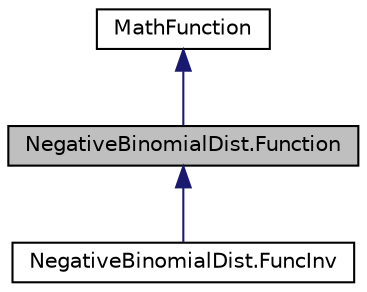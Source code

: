 digraph "NegativeBinomialDist.Function"
{
 // INTERACTIVE_SVG=YES
  bgcolor="transparent";
  edge [fontname="Helvetica",fontsize="10",labelfontname="Helvetica",labelfontsize="10"];
  node [fontname="Helvetica",fontsize="10",shape=record];
  Node0 [label="NegativeBinomialDist.Function",height=0.2,width=0.4,color="black", fillcolor="grey75", style="filled", fontcolor="black"];
  Node1 -> Node0 [dir="back",color="midnightblue",fontsize="10",style="solid",fontname="Helvetica"];
  Node1 [label="MathFunction",height=0.2,width=0.4,color="black",URL="$d4/daa/interfaceumontreal_1_1ssj_1_1functions_1_1MathFunction.html",tooltip="This interface should be implemented by classes which represent univariate mathematical functions..."];
  Node0 -> Node2 [dir="back",color="midnightblue",fontsize="10",style="solid",fontname="Helvetica"];
  Node2 [label="NegativeBinomialDist.FuncInv",height=0.2,width=0.4,color="black",URL="$d1/d30/classumontreal_1_1ssj_1_1probdist_1_1NegativeBinomialDist_1_1FuncInv.html"];
}
